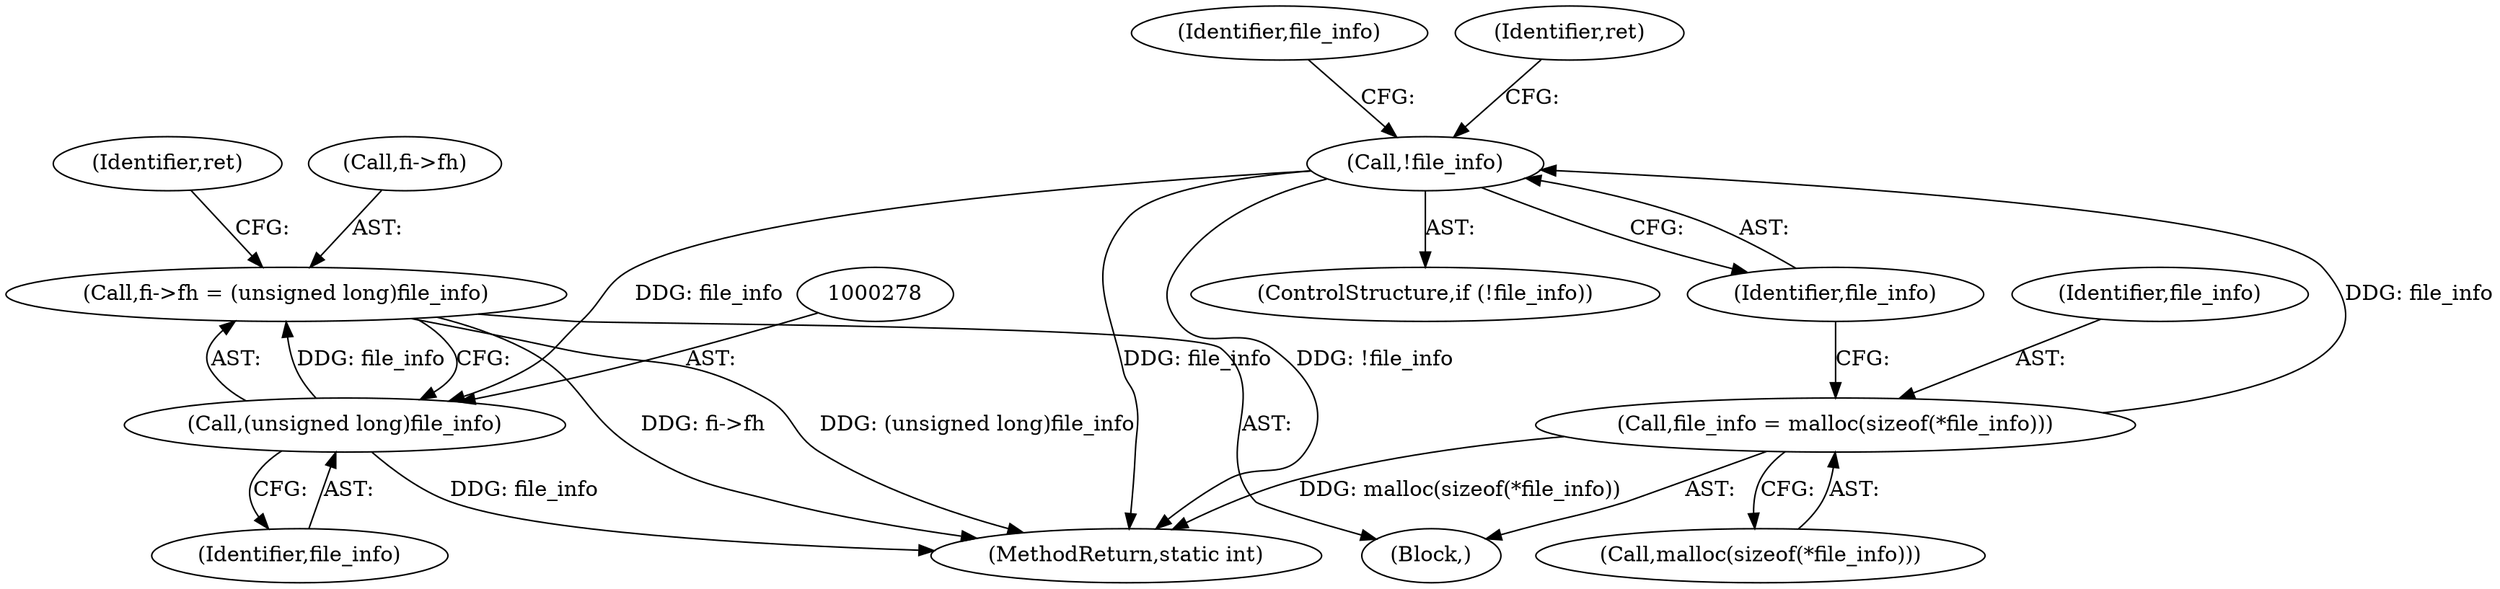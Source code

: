 digraph "0_lxcfs_a8b6c3e0537e90fba3c55910fd1b7229d54a60a7_2@pointer" {
"1000273" [label="(Call,fi->fh = (unsigned long)file_info)"];
"1000277" [label="(Call,(unsigned long)file_info)"];
"1000232" [label="(Call,!file_info)"];
"1000225" [label="(Call,file_info = malloc(sizeof(*file_info)))"];
"1000227" [label="(Call,malloc(sizeof(*file_info)))"];
"1000277" [label="(Call,(unsigned long)file_info)"];
"1000232" [label="(Call,!file_info)"];
"1000242" [label="(Identifier,file_info)"];
"1000104" [label="(Block,)"];
"1000274" [label="(Call,fi->fh)"];
"1000288" [label="(MethodReturn,static int)"];
"1000273" [label="(Call,fi->fh = (unsigned long)file_info)"];
"1000236" [label="(Identifier,ret)"];
"1000225" [label="(Call,file_info = malloc(sizeof(*file_info)))"];
"1000226" [label="(Identifier,file_info)"];
"1000281" [label="(Identifier,ret)"];
"1000231" [label="(ControlStructure,if (!file_info))"];
"1000233" [label="(Identifier,file_info)"];
"1000279" [label="(Identifier,file_info)"];
"1000273" -> "1000104"  [label="AST: "];
"1000273" -> "1000277"  [label="CFG: "];
"1000274" -> "1000273"  [label="AST: "];
"1000277" -> "1000273"  [label="AST: "];
"1000281" -> "1000273"  [label="CFG: "];
"1000273" -> "1000288"  [label="DDG: fi->fh"];
"1000273" -> "1000288"  [label="DDG: (unsigned long)file_info"];
"1000277" -> "1000273"  [label="DDG: file_info"];
"1000277" -> "1000279"  [label="CFG: "];
"1000278" -> "1000277"  [label="AST: "];
"1000279" -> "1000277"  [label="AST: "];
"1000277" -> "1000288"  [label="DDG: file_info"];
"1000232" -> "1000277"  [label="DDG: file_info"];
"1000232" -> "1000231"  [label="AST: "];
"1000232" -> "1000233"  [label="CFG: "];
"1000233" -> "1000232"  [label="AST: "];
"1000236" -> "1000232"  [label="CFG: "];
"1000242" -> "1000232"  [label="CFG: "];
"1000232" -> "1000288"  [label="DDG: file_info"];
"1000232" -> "1000288"  [label="DDG: !file_info"];
"1000225" -> "1000232"  [label="DDG: file_info"];
"1000225" -> "1000104"  [label="AST: "];
"1000225" -> "1000227"  [label="CFG: "];
"1000226" -> "1000225"  [label="AST: "];
"1000227" -> "1000225"  [label="AST: "];
"1000233" -> "1000225"  [label="CFG: "];
"1000225" -> "1000288"  [label="DDG: malloc(sizeof(*file_info))"];
}
